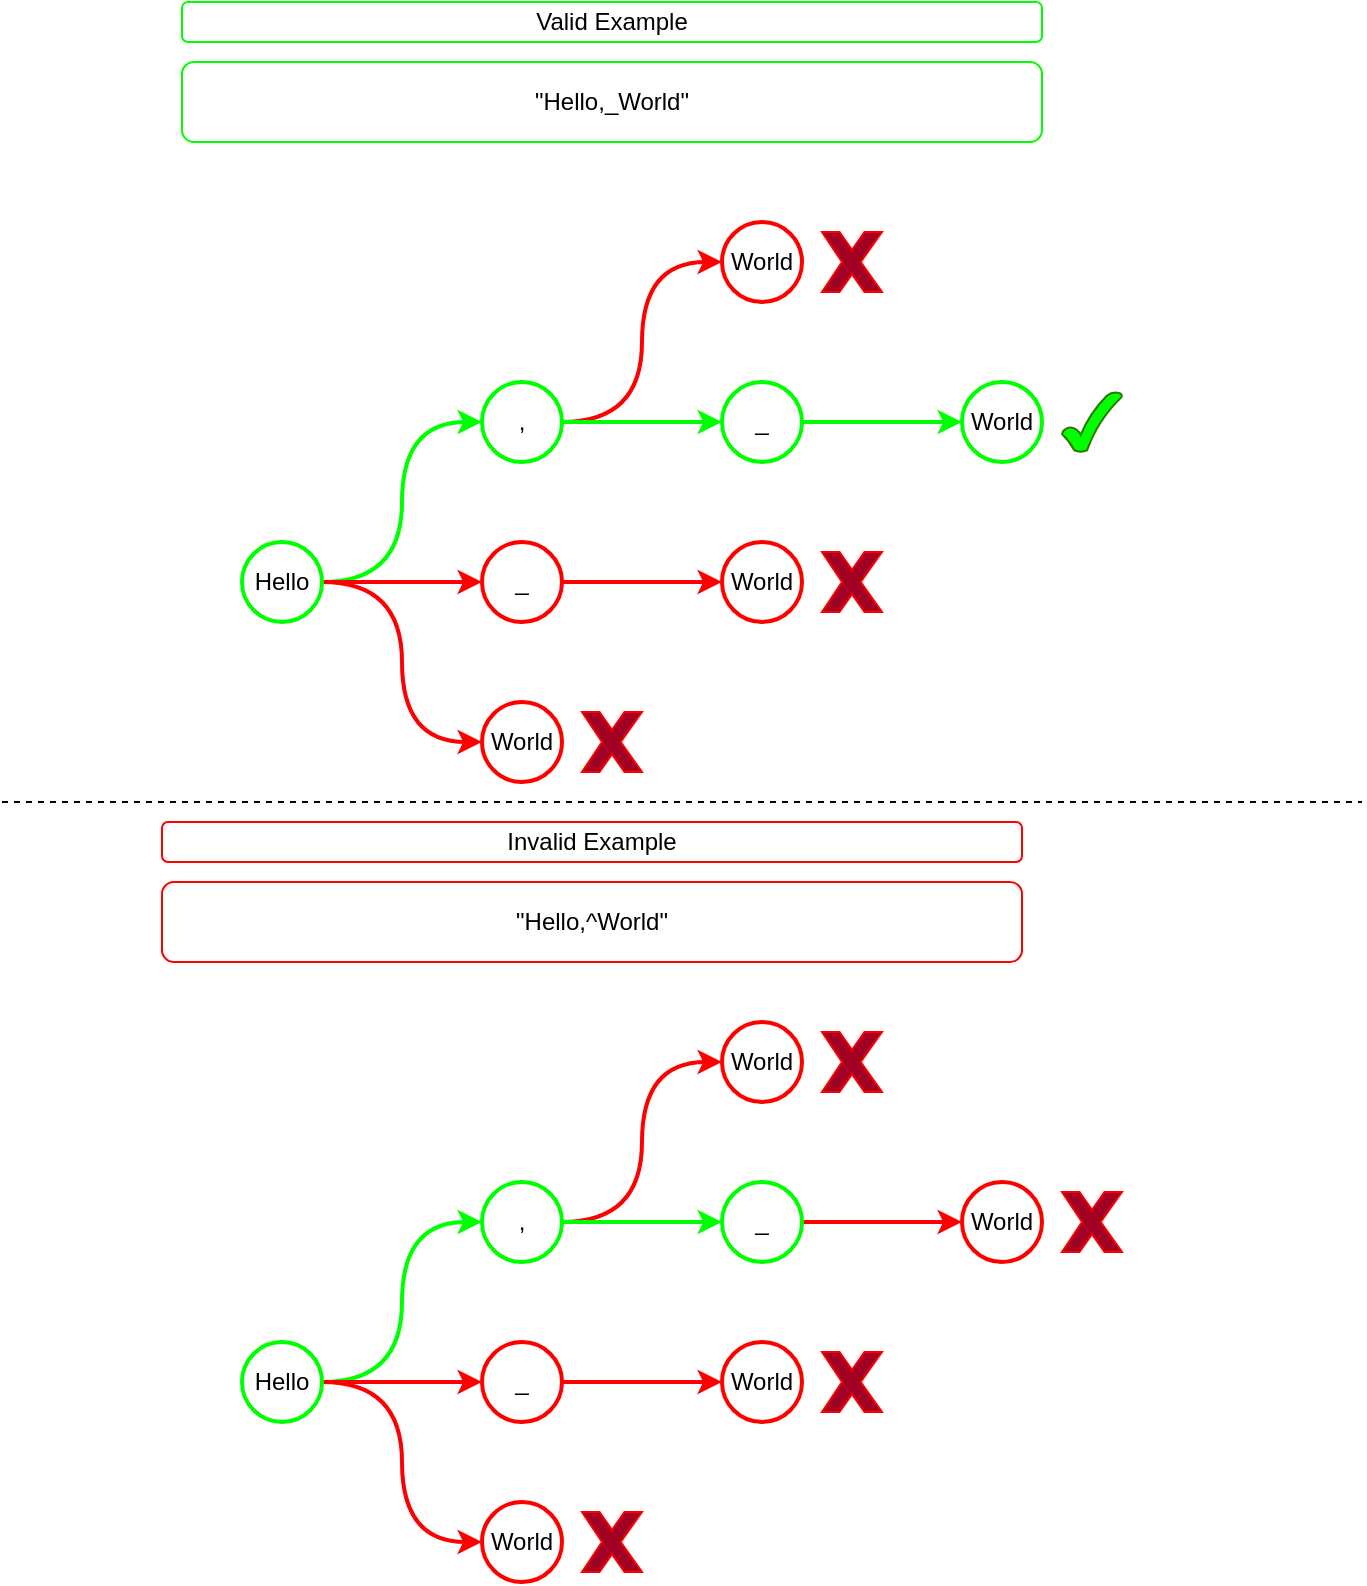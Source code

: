 <mxfile version="24.2.5" type="device">
  <diagram id="5_LrSvfUDZXO3y8Wor-d" name="Page-1">
    <mxGraphModel dx="1430" dy="825" grid="1" gridSize="10" guides="1" tooltips="1" connect="1" arrows="1" fold="1" page="1" pageScale="1" pageWidth="850" pageHeight="1100" math="0" shadow="0">
      <root>
        <mxCell id="0" />
        <mxCell id="1" parent="0" />
        <mxCell id="UZ9Ux37qHeOWCQ1a2PDl-4" value="Valid Example" style="rounded=1;whiteSpace=wrap;html=1;strokeColor=#00FF00;" parent="1" vertex="1">
          <mxGeometry x="90" y="90" width="430" height="20" as="geometry" />
        </mxCell>
        <mxCell id="UZ9Ux37qHeOWCQ1a2PDl-5" value="&quot;Hello,_World&quot;" style="rounded=1;whiteSpace=wrap;html=1;strokeColor=#00FF00;" parent="1" vertex="1">
          <mxGeometry x="90" y="120" width="430" height="40" as="geometry" />
        </mxCell>
        <mxCell id="UZ9Ux37qHeOWCQ1a2PDl-14" style="edgeStyle=orthogonalEdgeStyle;rounded=0;orthogonalLoop=1;jettySize=auto;html=1;entryX=0;entryY=0.5;entryDx=0;entryDy=0;curved=1;strokeColor=#00FF00;strokeWidth=2;" parent="1" source="UZ9Ux37qHeOWCQ1a2PDl-6" target="UZ9Ux37qHeOWCQ1a2PDl-9" edge="1">
          <mxGeometry relative="1" as="geometry" />
        </mxCell>
        <mxCell id="UZ9Ux37qHeOWCQ1a2PDl-15" style="edgeStyle=orthogonalEdgeStyle;rounded=0;orthogonalLoop=1;jettySize=auto;html=1;strokeColor=#FF0000;strokeWidth=2;" parent="1" source="UZ9Ux37qHeOWCQ1a2PDl-6" target="UZ9Ux37qHeOWCQ1a2PDl-8" edge="1">
          <mxGeometry relative="1" as="geometry" />
        </mxCell>
        <mxCell id="UZ9Ux37qHeOWCQ1a2PDl-16" style="edgeStyle=orthogonalEdgeStyle;rounded=0;orthogonalLoop=1;jettySize=auto;html=1;entryX=0;entryY=0.5;entryDx=0;entryDy=0;curved=1;strokeColor=#FF0000;strokeWidth=2;" parent="1" source="UZ9Ux37qHeOWCQ1a2PDl-6" target="UZ9Ux37qHeOWCQ1a2PDl-7" edge="1">
          <mxGeometry relative="1" as="geometry" />
        </mxCell>
        <mxCell id="UZ9Ux37qHeOWCQ1a2PDl-6" value="Hello" style="ellipse;whiteSpace=wrap;html=1;aspect=fixed;strokeColor=#00FF00;strokeWidth=2;" parent="1" vertex="1">
          <mxGeometry x="120" y="360" width="40" height="40" as="geometry" />
        </mxCell>
        <mxCell id="UZ9Ux37qHeOWCQ1a2PDl-7" value="World" style="ellipse;whiteSpace=wrap;html=1;aspect=fixed;strokeColor=#ff0000;strokeWidth=2;" parent="1" vertex="1">
          <mxGeometry x="240" y="440" width="40" height="40" as="geometry" />
        </mxCell>
        <mxCell id="UZ9Ux37qHeOWCQ1a2PDl-19" style="edgeStyle=orthogonalEdgeStyle;rounded=0;orthogonalLoop=1;jettySize=auto;html=1;strokeColor=#FF0000;strokeWidth=2;" parent="1" source="UZ9Ux37qHeOWCQ1a2PDl-8" target="UZ9Ux37qHeOWCQ1a2PDl-11" edge="1">
          <mxGeometry relative="1" as="geometry" />
        </mxCell>
        <mxCell id="UZ9Ux37qHeOWCQ1a2PDl-8" value="_" style="ellipse;whiteSpace=wrap;html=1;aspect=fixed;strokeColor=#ff0000;strokeWidth=2;" parent="1" vertex="1">
          <mxGeometry x="240" y="360" width="40" height="40" as="geometry" />
        </mxCell>
        <mxCell id="UZ9Ux37qHeOWCQ1a2PDl-17" style="edgeStyle=orthogonalEdgeStyle;rounded=0;orthogonalLoop=1;jettySize=auto;html=1;entryX=0;entryY=0.5;entryDx=0;entryDy=0;curved=1;strokeColor=#FF0000;strokeWidth=2;" parent="1" source="UZ9Ux37qHeOWCQ1a2PDl-9" target="UZ9Ux37qHeOWCQ1a2PDl-13" edge="1">
          <mxGeometry relative="1" as="geometry" />
        </mxCell>
        <mxCell id="UZ9Ux37qHeOWCQ1a2PDl-18" style="edgeStyle=orthogonalEdgeStyle;rounded=0;orthogonalLoop=1;jettySize=auto;html=1;entryX=0;entryY=0.5;entryDx=0;entryDy=0;strokeColor=#00FF00;strokeWidth=2;" parent="1" source="UZ9Ux37qHeOWCQ1a2PDl-9" target="UZ9Ux37qHeOWCQ1a2PDl-10" edge="1">
          <mxGeometry relative="1" as="geometry" />
        </mxCell>
        <mxCell id="UZ9Ux37qHeOWCQ1a2PDl-9" value="," style="ellipse;whiteSpace=wrap;html=1;aspect=fixed;strokeColor=#00FF00;strokeWidth=2;" parent="1" vertex="1">
          <mxGeometry x="240" y="280" width="40" height="40" as="geometry" />
        </mxCell>
        <mxCell id="UZ9Ux37qHeOWCQ1a2PDl-25" style="edgeStyle=orthogonalEdgeStyle;rounded=0;orthogonalLoop=1;jettySize=auto;html=1;strokeColor=#00FF00;strokeWidth=2;" parent="1" source="UZ9Ux37qHeOWCQ1a2PDl-10" target="UZ9Ux37qHeOWCQ1a2PDl-24" edge="1">
          <mxGeometry relative="1" as="geometry" />
        </mxCell>
        <mxCell id="UZ9Ux37qHeOWCQ1a2PDl-10" value="_" style="ellipse;whiteSpace=wrap;html=1;aspect=fixed;strokeColor=#00FF00;strokeWidth=2;" parent="1" vertex="1">
          <mxGeometry x="360" y="280" width="40" height="40" as="geometry" />
        </mxCell>
        <mxCell id="UZ9Ux37qHeOWCQ1a2PDl-11" value="World" style="ellipse;whiteSpace=wrap;html=1;aspect=fixed;strokeColor=#ff0000;strokeWidth=2;" parent="1" vertex="1">
          <mxGeometry x="360" y="360" width="40" height="40" as="geometry" />
        </mxCell>
        <mxCell id="UZ9Ux37qHeOWCQ1a2PDl-13" value="World" style="ellipse;whiteSpace=wrap;html=1;aspect=fixed;strokeColor=#ff0000;strokeWidth=2;" parent="1" vertex="1">
          <mxGeometry x="360" y="200" width="40" height="40" as="geometry" />
        </mxCell>
        <mxCell id="UZ9Ux37qHeOWCQ1a2PDl-22" value="Invalid Example" style="rounded=1;whiteSpace=wrap;html=1;strokeColor=#FF0000;" parent="1" vertex="1">
          <mxGeometry x="80" y="500" width="430" height="20" as="geometry" />
        </mxCell>
        <mxCell id="UZ9Ux37qHeOWCQ1a2PDl-23" value="&quot;Hello,^World&quot;" style="rounded=1;whiteSpace=wrap;html=1;strokeColor=#FF0000;" parent="1" vertex="1">
          <mxGeometry x="80" y="530" width="430" height="40" as="geometry" />
        </mxCell>
        <mxCell id="UZ9Ux37qHeOWCQ1a2PDl-24" value="World" style="ellipse;whiteSpace=wrap;html=1;aspect=fixed;strokeColor=#00FF00;strokeWidth=2;" parent="1" vertex="1">
          <mxGeometry x="480" y="280" width="40" height="40" as="geometry" />
        </mxCell>
        <mxCell id="UZ9Ux37qHeOWCQ1a2PDl-26" style="edgeStyle=orthogonalEdgeStyle;rounded=0;orthogonalLoop=1;jettySize=auto;html=1;entryX=0;entryY=0.5;entryDx=0;entryDy=0;curved=1;strokeColor=#00FF00;strokeWidth=2;" parent="1" source="UZ9Ux37qHeOWCQ1a2PDl-29" target="UZ9Ux37qHeOWCQ1a2PDl-35" edge="1">
          <mxGeometry relative="1" as="geometry" />
        </mxCell>
        <mxCell id="UZ9Ux37qHeOWCQ1a2PDl-27" style="edgeStyle=orthogonalEdgeStyle;rounded=0;orthogonalLoop=1;jettySize=auto;html=1;strokeColor=#FF0000;strokeWidth=2;" parent="1" source="UZ9Ux37qHeOWCQ1a2PDl-29" target="UZ9Ux37qHeOWCQ1a2PDl-32" edge="1">
          <mxGeometry relative="1" as="geometry" />
        </mxCell>
        <mxCell id="UZ9Ux37qHeOWCQ1a2PDl-28" style="edgeStyle=orthogonalEdgeStyle;rounded=0;orthogonalLoop=1;jettySize=auto;html=1;entryX=0;entryY=0.5;entryDx=0;entryDy=0;curved=1;strokeColor=#FF0000;strokeWidth=2;" parent="1" source="UZ9Ux37qHeOWCQ1a2PDl-29" target="UZ9Ux37qHeOWCQ1a2PDl-30" edge="1">
          <mxGeometry relative="1" as="geometry" />
        </mxCell>
        <mxCell id="UZ9Ux37qHeOWCQ1a2PDl-29" value="Hello" style="ellipse;whiteSpace=wrap;html=1;aspect=fixed;strokeColor=#00FF00;strokeWidth=2;" parent="1" vertex="1">
          <mxGeometry x="120" y="760" width="40" height="40" as="geometry" />
        </mxCell>
        <mxCell id="UZ9Ux37qHeOWCQ1a2PDl-30" value="World" style="ellipse;whiteSpace=wrap;html=1;aspect=fixed;strokeColor=#FF0000;strokeWidth=2;" parent="1" vertex="1">
          <mxGeometry x="240" y="840" width="40" height="40" as="geometry" />
        </mxCell>
        <mxCell id="UZ9Ux37qHeOWCQ1a2PDl-31" style="edgeStyle=orthogonalEdgeStyle;rounded=0;orthogonalLoop=1;jettySize=auto;html=1;strokeColor=#FF0000;strokeWidth=2;" parent="1" source="UZ9Ux37qHeOWCQ1a2PDl-32" target="UZ9Ux37qHeOWCQ1a2PDl-38" edge="1">
          <mxGeometry relative="1" as="geometry" />
        </mxCell>
        <mxCell id="UZ9Ux37qHeOWCQ1a2PDl-32" value="_" style="ellipse;whiteSpace=wrap;html=1;aspect=fixed;strokeColor=#FF0000;strokeWidth=2;" parent="1" vertex="1">
          <mxGeometry x="240" y="760" width="40" height="40" as="geometry" />
        </mxCell>
        <mxCell id="UZ9Ux37qHeOWCQ1a2PDl-33" style="edgeStyle=orthogonalEdgeStyle;rounded=0;orthogonalLoop=1;jettySize=auto;html=1;entryX=0;entryY=0.5;entryDx=0;entryDy=0;curved=1;strokeColor=#FF0000;strokeWidth=2;" parent="1" source="UZ9Ux37qHeOWCQ1a2PDl-35" target="UZ9Ux37qHeOWCQ1a2PDl-39" edge="1">
          <mxGeometry relative="1" as="geometry" />
        </mxCell>
        <mxCell id="UZ9Ux37qHeOWCQ1a2PDl-34" style="edgeStyle=orthogonalEdgeStyle;rounded=0;orthogonalLoop=1;jettySize=auto;html=1;entryX=0;entryY=0.5;entryDx=0;entryDy=0;strokeColor=#00FF00;strokeWidth=2;" parent="1" source="UZ9Ux37qHeOWCQ1a2PDl-35" target="UZ9Ux37qHeOWCQ1a2PDl-37" edge="1">
          <mxGeometry relative="1" as="geometry" />
        </mxCell>
        <mxCell id="UZ9Ux37qHeOWCQ1a2PDl-35" value="," style="ellipse;whiteSpace=wrap;html=1;aspect=fixed;strokeColor=#00FF00;strokeWidth=2;" parent="1" vertex="1">
          <mxGeometry x="240" y="680" width="40" height="40" as="geometry" />
        </mxCell>
        <mxCell id="UZ9Ux37qHeOWCQ1a2PDl-36" style="edgeStyle=orthogonalEdgeStyle;rounded=0;orthogonalLoop=1;jettySize=auto;html=1;strokeColor=#FF0000;strokeWidth=2;" parent="1" source="UZ9Ux37qHeOWCQ1a2PDl-37" target="UZ9Ux37qHeOWCQ1a2PDl-40" edge="1">
          <mxGeometry relative="1" as="geometry" />
        </mxCell>
        <mxCell id="UZ9Ux37qHeOWCQ1a2PDl-37" value="_" style="ellipse;whiteSpace=wrap;html=1;aspect=fixed;strokeColor=#00FF00;strokeWidth=2;" parent="1" vertex="1">
          <mxGeometry x="360" y="680" width="40" height="40" as="geometry" />
        </mxCell>
        <mxCell id="UZ9Ux37qHeOWCQ1a2PDl-38" value="World" style="ellipse;whiteSpace=wrap;html=1;aspect=fixed;strokeColor=#FF0000;strokeWidth=2;" parent="1" vertex="1">
          <mxGeometry x="360" y="760" width="40" height="40" as="geometry" />
        </mxCell>
        <mxCell id="UZ9Ux37qHeOWCQ1a2PDl-39" value="World" style="ellipse;whiteSpace=wrap;html=1;aspect=fixed;strokeColor=#FF0000;strokeWidth=2;" parent="1" vertex="1">
          <mxGeometry x="360" y="600" width="40" height="40" as="geometry" />
        </mxCell>
        <mxCell id="UZ9Ux37qHeOWCQ1a2PDl-40" value="World" style="ellipse;whiteSpace=wrap;html=1;aspect=fixed;strokeColor=#FF0000;strokeWidth=2;" parent="1" vertex="1">
          <mxGeometry x="480" y="680" width="40" height="40" as="geometry" />
        </mxCell>
        <mxCell id="UZ9Ux37qHeOWCQ1a2PDl-41" value="" style="endArrow=none;html=1;rounded=0;dashed=1;" parent="1" edge="1">
          <mxGeometry width="50" height="50" relative="1" as="geometry">
            <mxPoint y="490" as="sourcePoint" />
            <mxPoint x="680" y="490" as="targetPoint" />
          </mxGeometry>
        </mxCell>
        <mxCell id="pA2hpONsF-baMWNIkRtu-1" value="" style="verticalLabelPosition=bottom;verticalAlign=top;html=1;shape=mxgraph.basic.tick;fillColor=#00FF00;fontColor=#ffffff;strokeColor=#2D7600;" vertex="1" parent="1">
          <mxGeometry x="530" y="285" width="30" height="30" as="geometry" />
        </mxCell>
        <mxCell id="pA2hpONsF-baMWNIkRtu-2" value="" style="verticalLabelPosition=bottom;verticalAlign=top;html=1;shape=mxgraph.basic.x;strokeColor=#FF0000;fillColor=#a20025;fontColor=#ffffff;" vertex="1" parent="1">
          <mxGeometry x="530" y="685" width="30" height="30" as="geometry" />
        </mxCell>
        <mxCell id="pA2hpONsF-baMWNIkRtu-3" value="" style="verticalLabelPosition=bottom;verticalAlign=top;html=1;shape=mxgraph.basic.x;strokeColor=#FF0000;fillColor=#a20025;fontColor=#ffffff;" vertex="1" parent="1">
          <mxGeometry x="410" y="605" width="30" height="30" as="geometry" />
        </mxCell>
        <mxCell id="pA2hpONsF-baMWNIkRtu-4" value="" style="verticalLabelPosition=bottom;verticalAlign=top;html=1;shape=mxgraph.basic.x;strokeColor=#FF0000;fillColor=#a20025;fontColor=#ffffff;" vertex="1" parent="1">
          <mxGeometry x="410" y="765" width="30" height="30" as="geometry" />
        </mxCell>
        <mxCell id="pA2hpONsF-baMWNIkRtu-5" value="" style="verticalLabelPosition=bottom;verticalAlign=top;html=1;shape=mxgraph.basic.x;strokeColor=#FF0000;fillColor=#a20025;fontColor=#ffffff;" vertex="1" parent="1">
          <mxGeometry x="290" y="845" width="30" height="30" as="geometry" />
        </mxCell>
        <mxCell id="pA2hpONsF-baMWNIkRtu-6" value="" style="verticalLabelPosition=bottom;verticalAlign=top;html=1;shape=mxgraph.basic.x;strokeColor=#FF0000;fillColor=#a20025;fontColor=#ffffff;" vertex="1" parent="1">
          <mxGeometry x="290" y="445" width="30" height="30" as="geometry" />
        </mxCell>
        <mxCell id="pA2hpONsF-baMWNIkRtu-7" value="" style="verticalLabelPosition=bottom;verticalAlign=top;html=1;shape=mxgraph.basic.x;strokeColor=#FF0000;fillColor=#a20025;fontColor=#ffffff;" vertex="1" parent="1">
          <mxGeometry x="410" y="365" width="30" height="30" as="geometry" />
        </mxCell>
        <mxCell id="pA2hpONsF-baMWNIkRtu-8" value="" style="verticalLabelPosition=bottom;verticalAlign=top;html=1;shape=mxgraph.basic.x;strokeColor=#FF0000;fillColor=#a20025;fontColor=#ffffff;" vertex="1" parent="1">
          <mxGeometry x="410" y="205" width="30" height="30" as="geometry" />
        </mxCell>
      </root>
    </mxGraphModel>
  </diagram>
</mxfile>
